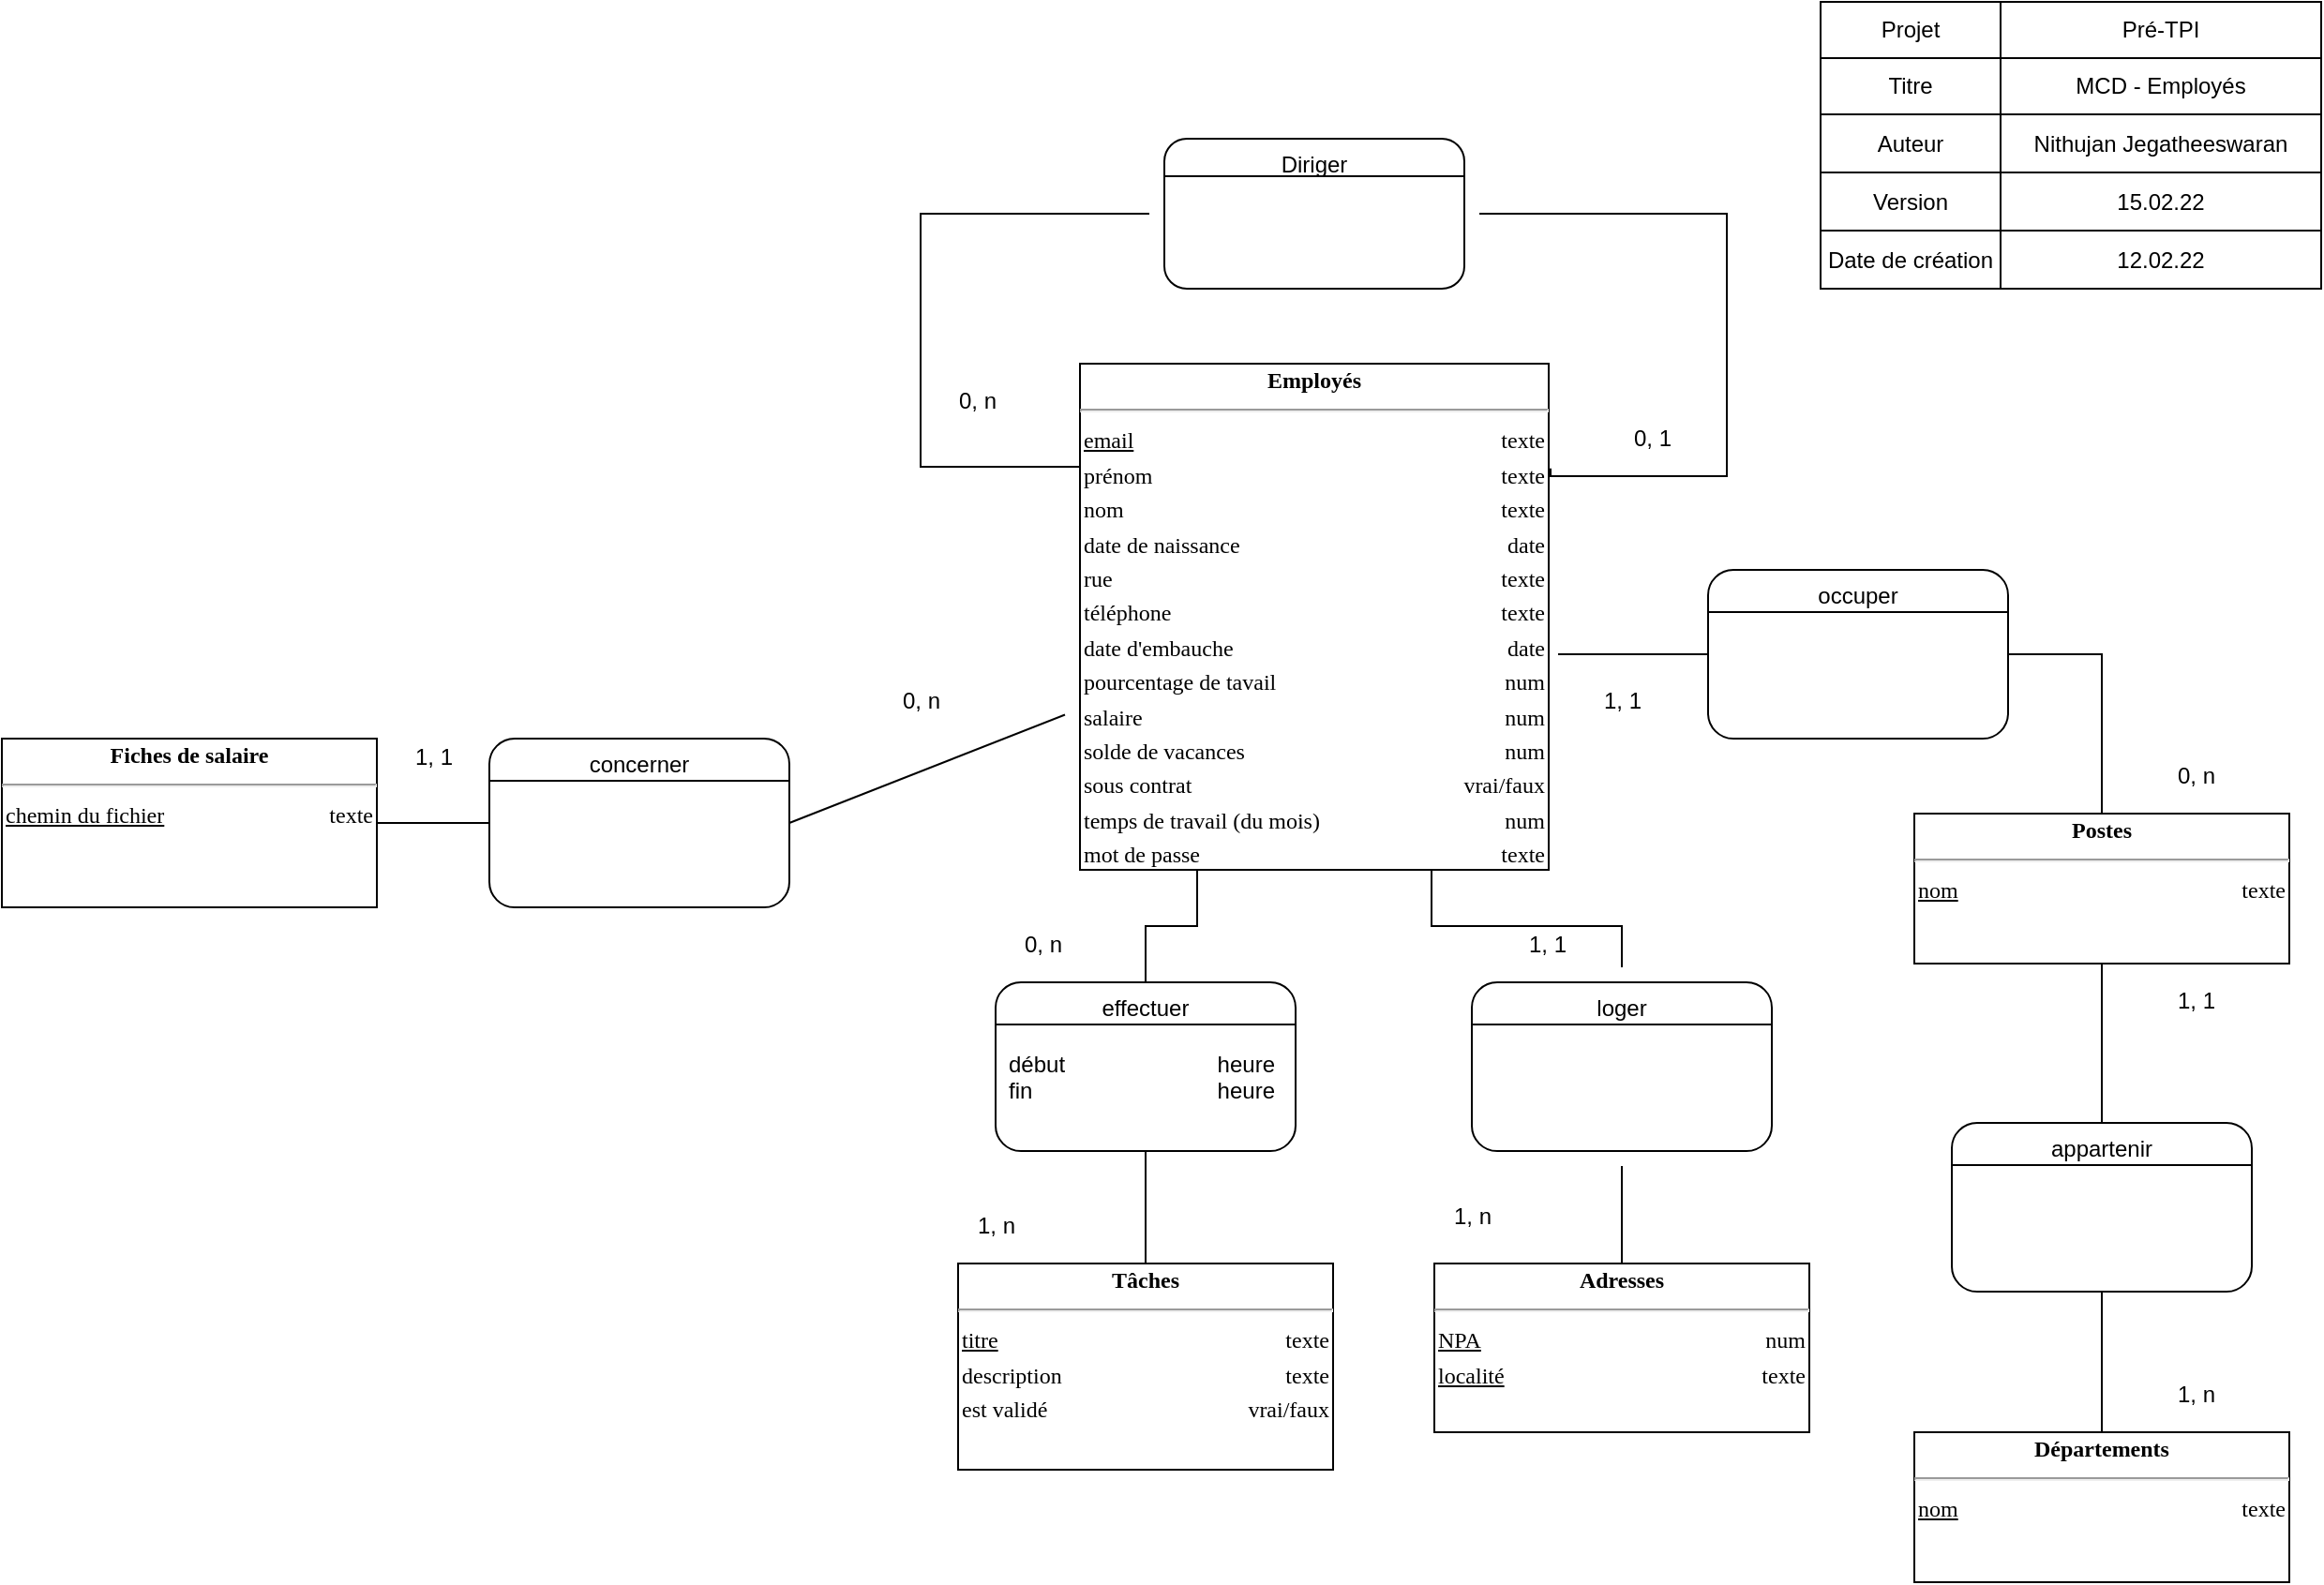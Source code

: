 <mxfile version="15.3.5" type="device"><diagram id="V-Ud5TNxVM2-4YyOtFe0" name="Page-1"><mxGraphModel dx="1913" dy="806" grid="1" gridSize="10" guides="1" tooltips="1" connect="1" arrows="1" fold="1" page="1" pageScale="1" pageWidth="827" pageHeight="1169" math="0" shadow="0"><root><mxCell id="0"/><mxCell id="1" parent="0"/><mxCell id="Qm6WtCGxYlNeTYdJmQU6-2" value="" style="shape=table;html=1;whiteSpace=wrap;startSize=0;container=1;collapsible=0;childLayout=tableLayout;align=right;hachureGap=4;pointerEvents=0;" parent="1" vertex="1"><mxGeometry x="520" y="7" width="267" height="153" as="geometry"/></mxCell><mxCell id="Qm6WtCGxYlNeTYdJmQU6-3" value="" style="shape=partialRectangle;html=1;whiteSpace=wrap;collapsible=0;dropTarget=0;pointerEvents=0;fillColor=none;top=0;left=0;bottom=0;right=0;points=[[0,0.5],[1,0.5]];portConstraint=eastwest;" parent="Qm6WtCGxYlNeTYdJmQU6-2" vertex="1"><mxGeometry width="267" height="30" as="geometry"/></mxCell><mxCell id="Qm6WtCGxYlNeTYdJmQU6-4" value="Projet" style="shape=partialRectangle;html=1;whiteSpace=wrap;connectable=0;fillColor=none;top=0;left=0;bottom=0;right=0;overflow=hidden;" parent="Qm6WtCGxYlNeTYdJmQU6-3" vertex="1"><mxGeometry width="96" height="30" as="geometry"><mxRectangle width="96" height="30" as="alternateBounds"/></mxGeometry></mxCell><mxCell id="Qm6WtCGxYlNeTYdJmQU6-5" value="Pré-TPI" style="shape=partialRectangle;html=1;whiteSpace=wrap;connectable=0;fillColor=none;top=0;left=0;bottom=0;right=0;overflow=hidden;" parent="Qm6WtCGxYlNeTYdJmQU6-3" vertex="1"><mxGeometry x="96" width="171" height="30" as="geometry"><mxRectangle width="171" height="30" as="alternateBounds"/></mxGeometry></mxCell><mxCell id="Qm6WtCGxYlNeTYdJmQU6-6" style="shape=partialRectangle;html=1;whiteSpace=wrap;collapsible=0;dropTarget=0;pointerEvents=0;fillColor=none;top=0;left=0;bottom=0;right=0;points=[[0,0.5],[1,0.5]];portConstraint=eastwest;" parent="Qm6WtCGxYlNeTYdJmQU6-2" vertex="1"><mxGeometry y="30" width="267" height="30" as="geometry"/></mxCell><mxCell id="Qm6WtCGxYlNeTYdJmQU6-7" value="Titre" style="shape=partialRectangle;html=1;whiteSpace=wrap;connectable=0;fillColor=none;top=0;left=0;bottom=0;right=0;overflow=hidden;" parent="Qm6WtCGxYlNeTYdJmQU6-6" vertex="1"><mxGeometry width="96" height="30" as="geometry"><mxRectangle width="96" height="30" as="alternateBounds"/></mxGeometry></mxCell><mxCell id="Qm6WtCGxYlNeTYdJmQU6-8" value="MCD - Employés" style="shape=partialRectangle;html=1;whiteSpace=wrap;connectable=0;fillColor=none;top=0;left=0;bottom=0;right=0;overflow=hidden;" parent="Qm6WtCGxYlNeTYdJmQU6-6" vertex="1"><mxGeometry x="96" width="171" height="30" as="geometry"><mxRectangle width="171" height="30" as="alternateBounds"/></mxGeometry></mxCell><mxCell id="Qm6WtCGxYlNeTYdJmQU6-9" value="" style="shape=partialRectangle;html=1;whiteSpace=wrap;collapsible=0;dropTarget=0;pointerEvents=0;fillColor=none;top=0;left=0;bottom=0;right=0;points=[[0,0.5],[1,0.5]];portConstraint=eastwest;" parent="Qm6WtCGxYlNeTYdJmQU6-2" vertex="1"><mxGeometry y="60" width="267" height="31" as="geometry"/></mxCell><mxCell id="Qm6WtCGxYlNeTYdJmQU6-10" value="Auteur" style="shape=partialRectangle;html=1;whiteSpace=wrap;connectable=0;fillColor=none;top=0;left=0;bottom=0;right=0;overflow=hidden;" parent="Qm6WtCGxYlNeTYdJmQU6-9" vertex="1"><mxGeometry width="96" height="31" as="geometry"><mxRectangle width="96" height="31" as="alternateBounds"/></mxGeometry></mxCell><mxCell id="Qm6WtCGxYlNeTYdJmQU6-11" value="Nithujan Jegatheeswaran" style="shape=partialRectangle;html=1;whiteSpace=wrap;connectable=0;fillColor=none;top=0;left=0;bottom=0;right=0;overflow=hidden;" parent="Qm6WtCGxYlNeTYdJmQU6-9" vertex="1"><mxGeometry x="96" width="171" height="31" as="geometry"><mxRectangle width="171" height="31" as="alternateBounds"/></mxGeometry></mxCell><mxCell id="Qm6WtCGxYlNeTYdJmQU6-12" value="" style="shape=partialRectangle;html=1;whiteSpace=wrap;collapsible=0;dropTarget=0;pointerEvents=0;fillColor=none;top=0;left=0;bottom=0;right=0;points=[[0,0.5],[1,0.5]];portConstraint=eastwest;" parent="Qm6WtCGxYlNeTYdJmQU6-2" vertex="1"><mxGeometry y="91" width="267" height="31" as="geometry"/></mxCell><mxCell id="Qm6WtCGxYlNeTYdJmQU6-13" value="Version" style="shape=partialRectangle;html=1;whiteSpace=wrap;connectable=0;fillColor=none;top=0;left=0;bottom=0;right=0;overflow=hidden;" parent="Qm6WtCGxYlNeTYdJmQU6-12" vertex="1"><mxGeometry width="96" height="31" as="geometry"><mxRectangle width="96" height="31" as="alternateBounds"/></mxGeometry></mxCell><mxCell id="Qm6WtCGxYlNeTYdJmQU6-14" value="15.02.22" style="shape=partialRectangle;html=1;whiteSpace=wrap;connectable=0;fillColor=none;top=0;left=0;bottom=0;right=0;overflow=hidden;" parent="Qm6WtCGxYlNeTYdJmQU6-12" vertex="1"><mxGeometry x="96" width="171" height="31" as="geometry"><mxRectangle width="171" height="31" as="alternateBounds"/></mxGeometry></mxCell><mxCell id="K7MLKKGVCe2oLe1NoZ88-1" style="shape=partialRectangle;html=1;whiteSpace=wrap;collapsible=0;dropTarget=0;pointerEvents=0;fillColor=none;top=0;left=0;bottom=0;right=0;points=[[0,0.5],[1,0.5]];portConstraint=eastwest;" parent="Qm6WtCGxYlNeTYdJmQU6-2" vertex="1"><mxGeometry y="122" width="267" height="31" as="geometry"/></mxCell><mxCell id="K7MLKKGVCe2oLe1NoZ88-2" value="Date de création" style="shape=partialRectangle;html=1;whiteSpace=wrap;connectable=0;fillColor=none;top=0;left=0;bottom=0;right=0;overflow=hidden;" parent="K7MLKKGVCe2oLe1NoZ88-1" vertex="1"><mxGeometry width="96" height="31" as="geometry"><mxRectangle width="96" height="31" as="alternateBounds"/></mxGeometry></mxCell><mxCell id="K7MLKKGVCe2oLe1NoZ88-3" value="12.02.22" style="shape=partialRectangle;html=1;whiteSpace=wrap;connectable=0;fillColor=none;top=0;left=0;bottom=0;right=0;overflow=hidden;" parent="K7MLKKGVCe2oLe1NoZ88-1" vertex="1"><mxGeometry x="96" width="171" height="31" as="geometry"><mxRectangle width="171" height="31" as="alternateBounds"/></mxGeometry></mxCell><mxCell id="Qm6WtCGxYlNeTYdJmQU6-1" value="&lt;div style=&quot;box-sizing: border-box ; width: 100% ; padding: 2px&quot;&gt;&lt;span style=&quot;background-color: rgb(255 , 255 , 255)&quot;&gt;&lt;b&gt;Employés&lt;/b&gt;&lt;/span&gt;&lt;/div&gt;&lt;hr&gt;&lt;table style=&quot;width: 100% ; font-size: 1em&quot; cellpadding=&quot;2&quot; cellspacing=&quot;0&quot;&gt;&lt;tbody&gt;&lt;tr&gt;&lt;td style=&quot;text-align: left&quot;&gt;&lt;u&gt;email&lt;/u&gt;&lt;br&gt;&lt;/td&gt;&lt;td style=&quot;text-align: right&quot;&gt;texte&lt;/td&gt;&lt;/tr&gt;&lt;tr&gt;&lt;td style=&quot;text-align: left&quot;&gt;prénom&lt;/td&gt;&lt;td style=&quot;text-align: right&quot;&gt;texte&lt;br&gt;&lt;/td&gt;&lt;/tr&gt;&lt;tr&gt;&lt;td style=&quot;text-align: left&quot;&gt;nom&lt;br&gt;&lt;/td&gt;&lt;td style=&quot;text-align: right&quot;&gt;texte&lt;br&gt;&lt;/td&gt;&lt;/tr&gt;&lt;tr&gt;&lt;td style=&quot;text-align: left&quot;&gt;date de naissance&lt;/td&gt;&lt;td style=&quot;text-align: right&quot;&gt;date&lt;/td&gt;&lt;/tr&gt;&lt;tr&gt;&lt;td style=&quot;text-align: left&quot;&gt;rue&lt;/td&gt;&lt;td style=&quot;text-align: right&quot;&gt;texte&lt;/td&gt;&lt;/tr&gt;&lt;tr&gt;&lt;td style=&quot;text-align: left&quot;&gt;téléphone&lt;/td&gt;&lt;td style=&quot;text-align: right&quot;&gt;texte&lt;/td&gt;&lt;/tr&gt;&lt;tr&gt;&lt;td style=&quot;text-align: left&quot;&gt;date d'embauche&lt;br&gt;&lt;/td&gt;&lt;td style=&quot;text-align: right&quot;&gt;date&lt;/td&gt;&lt;/tr&gt;&lt;tr&gt;&lt;td style=&quot;text-align: left&quot;&gt;pourcentage de tavail&lt;/td&gt;&lt;td style=&quot;text-align: right&quot;&gt;num&lt;/td&gt;&lt;/tr&gt;&lt;tr&gt;&lt;td style=&quot;text-align: left&quot;&gt;salaire&lt;/td&gt;&lt;td style=&quot;text-align: right&quot;&gt;num&lt;/td&gt;&lt;/tr&gt;&lt;tr&gt;&lt;td style=&quot;text-align: left&quot;&gt;solde de vacances&lt;/td&gt;&lt;td style=&quot;text-align: right&quot;&gt;num&lt;/td&gt;&lt;/tr&gt;&lt;tr&gt;&lt;td style=&quot;text-align: left&quot;&gt;sous contrat&lt;/td&gt;&lt;td style=&quot;text-align: right&quot;&gt;vrai/faux&lt;/td&gt;&lt;/tr&gt;&lt;tr&gt;&lt;td style=&quot;text-align: left&quot;&gt;temps de travail (du mois)&lt;/td&gt;&lt;td style=&quot;text-align: right&quot;&gt;num&lt;/td&gt;&lt;/tr&gt;&lt;tr&gt;&lt;td style=&quot;text-align: left&quot;&gt;mot de passe&lt;/td&gt;&lt;td style=&quot;text-align: right&quot;&gt;texte&lt;/td&gt;&lt;/tr&gt;&lt;/tbody&gt;&lt;/table&gt;" style="verticalAlign=top;align=center;overflow=fill;html=1;rounded=0;shadow=0;comic=0;labelBackgroundColor=none;strokeColor=#000000;strokeWidth=1;fillColor=#ffffff;fontFamily=Verdana;fontSize=12;fontColor=#000000;hachureGap=4;pointerEvents=0;" parent="1" vertex="1"><mxGeometry x="125" y="200" width="250" height="270" as="geometry"/></mxCell><mxCell id="keMtn2COpvC-R3lrt0h9-1" value="&lt;div style=&quot;box-sizing: border-box ; width: 100% ; padding: 2px&quot;&gt;&lt;span style=&quot;background-color: rgb(255 , 255 , 255)&quot;&gt;&lt;b&gt;Adresses&lt;/b&gt;&lt;/span&gt;&lt;/div&gt;&lt;hr&gt;&lt;table style=&quot;width: 100% ; font-size: 1em&quot; cellpadding=&quot;2&quot; cellspacing=&quot;0&quot;&gt;&lt;tbody&gt;&lt;tr&gt;&lt;td style=&quot;text-align: left&quot;&gt;&lt;u&gt;NPA&lt;/u&gt;&lt;/td&gt;&lt;td style=&quot;text-align: right&quot;&gt;num&lt;br&gt;&lt;/td&gt;&lt;/tr&gt;&lt;tr&gt;&lt;td style=&quot;text-align: left&quot;&gt;&lt;u&gt;localité&lt;/u&gt;&lt;/td&gt;&lt;td style=&quot;text-align: right&quot;&gt;texte&lt;br&gt;&lt;/td&gt;&lt;/tr&gt;&lt;/tbody&gt;&lt;/table&gt;" style="verticalAlign=top;align=center;overflow=fill;html=1;rounded=0;shadow=0;comic=0;labelBackgroundColor=none;strokeColor=#000000;strokeWidth=1;fillColor=#ffffff;fontFamily=Verdana;fontSize=12;fontColor=#000000;hachureGap=4;pointerEvents=0;" parent="1" vertex="1"><mxGeometry x="314" y="680" width="200" height="90" as="geometry"/></mxCell><mxCell id="keMtn2COpvC-R3lrt0h9-5" style="edgeStyle=orthogonalEdgeStyle;rounded=0;orthogonalLoop=1;jettySize=auto;html=1;endArrow=none;startSize=14;endSize=14;sourcePerimeterSpacing=8;targetPerimeterSpacing=8;endFill=0;entryX=0;entryY=0.25;entryDx=0;entryDy=0;" parent="1" source="keMtn2COpvC-R3lrt0h9-2" target="Qm6WtCGxYlNeTYdJmQU6-1" edge="1"><mxGeometry relative="1" as="geometry"><mxPoint x="152" y="255" as="targetPoint"/><Array as="points"><mxPoint x="40" y="120"/><mxPoint x="40" y="255"/></Array></mxGeometry></mxCell><mxCell id="keMtn2COpvC-R3lrt0h9-6" style="edgeStyle=orthogonalEdgeStyle;rounded=0;orthogonalLoop=1;jettySize=auto;html=1;endArrow=none;endFill=0;startSize=14;endSize=14;sourcePerimeterSpacing=8;targetPerimeterSpacing=8;entryX=1.004;entryY=0.207;entryDx=0;entryDy=0;entryPerimeter=0;" parent="1" source="keMtn2COpvC-R3lrt0h9-2" target="Qm6WtCGxYlNeTYdJmQU6-1" edge="1"><mxGeometry relative="1" as="geometry"><mxPoint x="350" y="260" as="targetPoint"/><Array as="points"><mxPoint x="470" y="120"/><mxPoint x="470" y="260"/><mxPoint x="376" y="260"/></Array></mxGeometry></mxCell><mxCell id="keMtn2COpvC-R3lrt0h9-2" value="Diriger" style="rounded=1;whiteSpace=wrap;html=1;verticalAlign=top;hachureGap=4;pointerEvents=0;" parent="1" vertex="1"><mxGeometry x="170" y="80" width="160" height="80" as="geometry"/></mxCell><mxCell id="keMtn2COpvC-R3lrt0h9-3" value="&lt;div style=&quot;box-sizing: border-box ; width: 100% ; padding: 2px&quot;&gt;&lt;span style=&quot;background-color: rgb(255 , 255 , 255)&quot;&gt;&lt;b&gt;Départements&lt;/b&gt;&lt;/span&gt;&lt;/div&gt;&lt;hr&gt;&lt;table style=&quot;width: 100% ; font-size: 1em&quot; cellpadding=&quot;2&quot; cellspacing=&quot;0&quot;&gt;&lt;tbody&gt;&lt;tr&gt;&lt;td style=&quot;text-align: left&quot;&gt;&lt;u&gt;nom&lt;/u&gt;&lt;/td&gt;&lt;td style=&quot;text-align: right&quot;&gt;texte&lt;br&gt;&lt;/td&gt;&lt;/tr&gt;&lt;/tbody&gt;&lt;/table&gt;" style="verticalAlign=top;align=center;overflow=fill;html=1;rounded=0;shadow=0;comic=0;labelBackgroundColor=none;strokeColor=#000000;strokeWidth=1;fillColor=#ffffff;fontFamily=Verdana;fontSize=12;fontColor=#000000;hachureGap=4;pointerEvents=0;" parent="1" vertex="1"><mxGeometry x="570" y="770" width="200" height="80" as="geometry"/></mxCell><mxCell id="keMtn2COpvC-R3lrt0h9-7" value="0, n" style="text;html=1;align=center;verticalAlign=middle;resizable=0;points=[];autosize=1;strokeColor=none;fillColor=none;" parent="1" vertex="1"><mxGeometry x="50" y="210" width="40" height="20" as="geometry"/></mxCell><mxCell id="keMtn2COpvC-R3lrt0h9-8" value="0, 1" style="text;html=1;align=center;verticalAlign=middle;resizable=0;points=[];autosize=1;strokeColor=none;fillColor=none;" parent="1" vertex="1"><mxGeometry x="410" y="230" width="40" height="20" as="geometry"/></mxCell><mxCell id="keMtn2COpvC-R3lrt0h9-11" style="edgeStyle=orthogonalEdgeStyle;rounded=0;orthogonalLoop=1;jettySize=auto;html=1;endArrow=none;endFill=0;startSize=14;endSize=14;sourcePerimeterSpacing=8;targetPerimeterSpacing=8;entryX=0.75;entryY=1;entryDx=0;entryDy=0;" parent="1" source="keMtn2COpvC-R3lrt0h9-9" target="Qm6WtCGxYlNeTYdJmQU6-1" edge="1"><mxGeometry relative="1" as="geometry"><mxPoint x="180" y="470" as="targetPoint"/></mxGeometry></mxCell><mxCell id="keMtn2COpvC-R3lrt0h9-12" style="edgeStyle=orthogonalEdgeStyle;rounded=0;orthogonalLoop=1;jettySize=auto;html=1;entryX=0.5;entryY=0;entryDx=0;entryDy=0;endArrow=none;endFill=0;startSize=14;endSize=14;sourcePerimeterSpacing=8;targetPerimeterSpacing=8;" parent="1" source="keMtn2COpvC-R3lrt0h9-9" target="keMtn2COpvC-R3lrt0h9-1" edge="1"><mxGeometry relative="1" as="geometry"/></mxCell><mxCell id="keMtn2COpvC-R3lrt0h9-9" value="loger" style="rounded=1;whiteSpace=wrap;html=1;verticalAlign=top;hachureGap=4;pointerEvents=0;" parent="1" vertex="1"><mxGeometry x="334" y="530" width="160" height="90" as="geometry"/></mxCell><mxCell id="keMtn2COpvC-R3lrt0h9-13" value="1, 1" style="text;html=1;align=center;verticalAlign=middle;resizable=0;points=[];autosize=1;strokeColor=none;fillColor=none;" parent="1" vertex="1"><mxGeometry x="354" y="500" width="40" height="20" as="geometry"/></mxCell><mxCell id="keMtn2COpvC-R3lrt0h9-14" value="1, n" style="text;html=1;align=center;verticalAlign=middle;resizable=0;points=[];autosize=1;strokeColor=none;fillColor=none;" parent="1" vertex="1"><mxGeometry x="314" y="644.5" width="40" height="20" as="geometry"/></mxCell><mxCell id="keMtn2COpvC-R3lrt0h9-20" style="edgeStyle=none;rounded=0;orthogonalLoop=1;jettySize=auto;html=1;exitX=0;exitY=0.25;exitDx=0;exitDy=0;entryX=1;entryY=0.25;entryDx=0;entryDy=0;endArrow=none;endFill=0;startSize=14;endSize=14;sourcePerimeterSpacing=8;targetPerimeterSpacing=8;" parent="1" source="keMtn2COpvC-R3lrt0h9-2" target="keMtn2COpvC-R3lrt0h9-2" edge="1"><mxGeometry relative="1" as="geometry"/></mxCell><mxCell id="keMtn2COpvC-R3lrt0h9-22" style="edgeStyle=none;rounded=0;orthogonalLoop=1;jettySize=auto;html=1;exitX=1;exitY=0.25;exitDx=0;exitDy=0;entryX=0;entryY=0.25;entryDx=0;entryDy=0;endArrow=none;endFill=0;startSize=14;endSize=14;sourcePerimeterSpacing=8;targetPerimeterSpacing=8;" parent="1" source="keMtn2COpvC-R3lrt0h9-9" target="keMtn2COpvC-R3lrt0h9-9" edge="1"><mxGeometry relative="1" as="geometry"/></mxCell><mxCell id="cqUwvmv_VaDBlY7Lb0E9-7" style="edgeStyle=none;rounded=0;orthogonalLoop=1;jettySize=auto;html=1;exitX=0;exitY=0.5;exitDx=0;exitDy=0;entryX=1.02;entryY=0.574;entryDx=0;entryDy=0;entryPerimeter=0;endArrow=none;endFill=0;startSize=14;endSize=14;sourcePerimeterSpacing=8;targetPerimeterSpacing=8;" parent="1" source="cqUwvmv_VaDBlY7Lb0E9-1" target="Qm6WtCGxYlNeTYdJmQU6-1" edge="1"><mxGeometry relative="1" as="geometry"/></mxCell><mxCell id="cqUwvmv_VaDBlY7Lb0E9-1" value="occuper" style="rounded=1;whiteSpace=wrap;html=1;verticalAlign=top;hachureGap=4;pointerEvents=0;" parent="1" vertex="1"><mxGeometry x="460" y="310" width="160" height="90" as="geometry"/></mxCell><mxCell id="cqUwvmv_VaDBlY7Lb0E9-2" style="edgeStyle=none;curved=1;rounded=0;orthogonalLoop=1;jettySize=auto;html=1;exitX=0;exitY=0.25;exitDx=0;exitDy=0;entryX=1;entryY=0.25;entryDx=0;entryDy=0;endArrow=none;startSize=14;endSize=14;sourcePerimeterSpacing=8;targetPerimeterSpacing=8;endFill=0;" parent="1" source="cqUwvmv_VaDBlY7Lb0E9-1" target="cqUwvmv_VaDBlY7Lb0E9-1" edge="1"><mxGeometry relative="1" as="geometry"/></mxCell><mxCell id="cqUwvmv_VaDBlY7Lb0E9-4" style="edgeStyle=orthogonalEdgeStyle;rounded=0;orthogonalLoop=1;jettySize=auto;html=1;exitX=0.5;exitY=0;exitDx=0;exitDy=0;endArrow=none;endFill=0;startSize=14;endSize=14;sourcePerimeterSpacing=8;targetPerimeterSpacing=8;entryX=1;entryY=0.5;entryDx=0;entryDy=0;" parent="1" source="cqUwvmv_VaDBlY7Lb0E9-3" target="cqUwvmv_VaDBlY7Lb0E9-1" edge="1"><mxGeometry relative="1" as="geometry"><mxPoint x="580" y="120" as="targetPoint"/></mxGeometry></mxCell><mxCell id="cqUwvmv_VaDBlY7Lb0E9-8" style="edgeStyle=orthogonalEdgeStyle;rounded=0;orthogonalLoop=1;jettySize=auto;html=1;exitX=0.5;exitY=1;exitDx=0;exitDy=0;entryX=0.5;entryY=0;entryDx=0;entryDy=0;endArrow=none;endFill=0;startSize=14;endSize=14;sourcePerimeterSpacing=8;targetPerimeterSpacing=8;" parent="1" source="cqUwvmv_VaDBlY7Lb0E9-3" target="cqUwvmv_VaDBlY7Lb0E9-5" edge="1"><mxGeometry relative="1" as="geometry"/></mxCell><mxCell id="cqUwvmv_VaDBlY7Lb0E9-3" value="&lt;div style=&quot;box-sizing: border-box ; width: 100% ; padding: 2px&quot;&gt;&lt;span style=&quot;background-color: rgb(255 , 255 , 255)&quot;&gt;&lt;b&gt;Postes&lt;/b&gt;&lt;/span&gt;&lt;/div&gt;&lt;hr&gt;&lt;table style=&quot;width: 100% ; font-size: 1em&quot; cellpadding=&quot;2&quot; cellspacing=&quot;0&quot;&gt;&lt;tbody&gt;&lt;tr&gt;&lt;td style=&quot;text-align: left&quot;&gt;&lt;u&gt;nom&lt;/u&gt;&lt;/td&gt;&lt;td style=&quot;text-align: right&quot;&gt;texte&lt;br&gt;&lt;/td&gt;&lt;/tr&gt;&lt;/tbody&gt;&lt;/table&gt;" style="verticalAlign=top;align=center;overflow=fill;html=1;rounded=0;shadow=0;comic=0;labelBackgroundColor=none;strokeColor=#000000;strokeWidth=1;fillColor=#ffffff;fontFamily=Verdana;fontSize=12;fontColor=#000000;hachureGap=4;pointerEvents=0;" parent="1" vertex="1"><mxGeometry x="570" y="440" width="200" height="80" as="geometry"/></mxCell><mxCell id="cqUwvmv_VaDBlY7Lb0E9-9" style="edgeStyle=orthogonalEdgeStyle;rounded=0;orthogonalLoop=1;jettySize=auto;html=1;exitX=0.5;exitY=1;exitDx=0;exitDy=0;entryX=0.5;entryY=0;entryDx=0;entryDy=0;endArrow=none;endFill=0;startSize=14;endSize=14;sourcePerimeterSpacing=8;targetPerimeterSpacing=8;" parent="1" source="cqUwvmv_VaDBlY7Lb0E9-5" target="keMtn2COpvC-R3lrt0h9-3" edge="1"><mxGeometry relative="1" as="geometry"/></mxCell><mxCell id="cqUwvmv_VaDBlY7Lb0E9-5" value="appartenir" style="rounded=1;whiteSpace=wrap;html=1;verticalAlign=top;hachureGap=4;pointerEvents=0;" parent="1" vertex="1"><mxGeometry x="590" y="605" width="160" height="90" as="geometry"/></mxCell><mxCell id="cqUwvmv_VaDBlY7Lb0E9-6" style="rounded=0;orthogonalLoop=1;jettySize=auto;html=1;exitX=0;exitY=0.25;exitDx=0;exitDy=0;endArrow=none;endFill=0;startSize=14;endSize=14;sourcePerimeterSpacing=8;targetPerimeterSpacing=8;entryX=1;entryY=0.25;entryDx=0;entryDy=0;" parent="1" source="cqUwvmv_VaDBlY7Lb0E9-5" target="cqUwvmv_VaDBlY7Lb0E9-5" edge="1"><mxGeometry relative="1" as="geometry"><mxPoint x="640" y="613" as="targetPoint"/></mxGeometry></mxCell><mxCell id="cqUwvmv_VaDBlY7Lb0E9-10" value="1, n" style="text;html=1;align=center;verticalAlign=middle;resizable=0;points=[];autosize=1;strokeColor=none;fillColor=none;" parent="1" vertex="1"><mxGeometry x="700" y="740" width="40" height="20" as="geometry"/></mxCell><mxCell id="cqUwvmv_VaDBlY7Lb0E9-11" value="1, 1" style="text;html=1;align=center;verticalAlign=middle;resizable=0;points=[];autosize=1;strokeColor=none;fillColor=none;" parent="1" vertex="1"><mxGeometry x="700" y="530" width="40" height="20" as="geometry"/></mxCell><mxCell id="cqUwvmv_VaDBlY7Lb0E9-12" value="0, n" style="text;html=1;align=center;verticalAlign=middle;resizable=0;points=[];autosize=1;strokeColor=none;fillColor=none;" parent="1" vertex="1"><mxGeometry x="700" y="410" width="40" height="20" as="geometry"/></mxCell><mxCell id="cqUwvmv_VaDBlY7Lb0E9-13" value="1, 1" style="text;html=1;align=center;verticalAlign=middle;resizable=0;points=[];autosize=1;strokeColor=none;fillColor=none;" parent="1" vertex="1"><mxGeometry x="394" y="370" width="40" height="20" as="geometry"/></mxCell><mxCell id="R8zShByKbZ75zJTtVkej-5" style="edgeStyle=orthogonalEdgeStyle;rounded=0;orthogonalLoop=1;jettySize=auto;html=1;exitX=0.5;exitY=0;exitDx=0;exitDy=0;entryX=0.5;entryY=1;entryDx=0;entryDy=0;endArrow=none;endFill=0;startSize=14;endSize=14;sourcePerimeterSpacing=8;targetPerimeterSpacing=8;" parent="1" source="R8zShByKbZ75zJTtVkej-1" target="R8zShByKbZ75zJTtVkej-2" edge="1"><mxGeometry relative="1" as="geometry"/></mxCell><mxCell id="R8zShByKbZ75zJTtVkej-1" value="&lt;div style=&quot;box-sizing: border-box ; width: 100% ; padding: 2px&quot;&gt;&lt;span style=&quot;background-color: rgb(255 , 255 , 255)&quot;&gt;&lt;b&gt;Tâches&lt;/b&gt;&lt;/span&gt;&lt;/div&gt;&lt;hr&gt;&lt;table style=&quot;width: 100% ; font-size: 1em&quot; cellpadding=&quot;2&quot; cellspacing=&quot;0&quot;&gt;&lt;tbody&gt;&lt;tr&gt;&lt;td style=&quot;text-align: left&quot;&gt;&lt;u&gt;titre&lt;/u&gt;&lt;/td&gt;&lt;td style=&quot;text-align: right&quot;&gt;texte&lt;br&gt;&lt;/td&gt;&lt;/tr&gt;&lt;tr&gt;&lt;td style=&quot;text-align: left&quot;&gt;description&lt;/td&gt;&lt;td style=&quot;text-align: right&quot;&gt;texte&lt;/td&gt;&lt;/tr&gt;&lt;tr&gt;&lt;td style=&quot;text-align: left&quot;&gt;est validé&lt;/td&gt;&lt;td style=&quot;text-align: right&quot;&gt;vrai/faux&lt;/td&gt;&lt;/tr&gt;&lt;/tbody&gt;&lt;/table&gt;" style="verticalAlign=top;align=center;overflow=fill;html=1;rounded=0;shadow=0;comic=0;labelBackgroundColor=none;strokeColor=#000000;strokeWidth=1;fillColor=#ffffff;fontFamily=Verdana;fontSize=12;fontColor=#000000;hachureGap=4;pointerEvents=0;" parent="1" vertex="1"><mxGeometry x="60" y="680" width="200" height="110" as="geometry"/></mxCell><mxCell id="R8zShByKbZ75zJTtVkej-4" style="edgeStyle=orthogonalEdgeStyle;rounded=0;orthogonalLoop=1;jettySize=auto;html=1;exitX=0.5;exitY=0;exitDx=0;exitDy=0;entryX=0.25;entryY=1;entryDx=0;entryDy=0;endArrow=none;endFill=0;startSize=14;endSize=14;sourcePerimeterSpacing=8;targetPerimeterSpacing=8;" parent="1" source="R8zShByKbZ75zJTtVkej-2" target="Qm6WtCGxYlNeTYdJmQU6-1" edge="1"><mxGeometry relative="1" as="geometry"/></mxCell><mxCell id="R8zShByKbZ75zJTtVkej-2" value="effectuer" style="rounded=1;whiteSpace=wrap;html=1;verticalAlign=top;hachureGap=4;pointerEvents=0;" parent="1" vertex="1"><mxGeometry x="80" y="530" width="160" height="90" as="geometry"/></mxCell><mxCell id="R8zShByKbZ75zJTtVkej-3" style="edgeStyle=none;curved=1;rounded=0;orthogonalLoop=1;jettySize=auto;html=1;exitX=0;exitY=0.25;exitDx=0;exitDy=0;entryX=1;entryY=0.25;entryDx=0;entryDy=0;endArrow=none;startSize=14;endSize=14;sourcePerimeterSpacing=8;targetPerimeterSpacing=8;endFill=0;" parent="1" source="R8zShByKbZ75zJTtVkej-2" target="R8zShByKbZ75zJTtVkej-2" edge="1"><mxGeometry relative="1" as="geometry"/></mxCell><mxCell id="R8zShByKbZ75zJTtVkej-6" value="0, n" style="text;html=1;align=center;verticalAlign=middle;resizable=0;points=[];autosize=1;strokeColor=none;fillColor=none;" parent="1" vertex="1"><mxGeometry x="85" y="500" width="40" height="20" as="geometry"/></mxCell><mxCell id="R8zShByKbZ75zJTtVkej-7" value="1, n" style="text;html=1;align=center;verticalAlign=middle;resizable=0;points=[];autosize=1;strokeColor=none;fillColor=none;" parent="1" vertex="1"><mxGeometry x="60" y="650" width="40" height="20" as="geometry"/></mxCell><mxCell id="R8zShByKbZ75zJTtVkej-24" value="&lt;br&gt;" style="text;html=1;align=center;verticalAlign=middle;resizable=0;points=[];autosize=1;strokeColor=none;fillColor=none;" parent="1" vertex="1"><mxGeometry x="30" y="480" width="20" height="20" as="geometry"/></mxCell><mxCell id="R8zShByKbZ75zJTtVkej-27" value="début&lt;br&gt;fin" style="text;html=1;align=left;verticalAlign=top;resizable=0;points=[];autosize=1;strokeColor=none;fillColor=none;" parent="1" vertex="1"><mxGeometry x="85" y="560" width="50" height="30" as="geometry"/></mxCell><mxCell id="R8zShByKbZ75zJTtVkej-28" value="heure&lt;br&gt;heure" style="text;html=1;align=right;verticalAlign=top;resizable=0;points=[];autosize=1;strokeColor=none;fillColor=none;" parent="1" vertex="1"><mxGeometry x="180" y="560" width="50" height="30" as="geometry"/></mxCell><mxCell id="7eEuOC4HyYbOwRZFyZ7b-1" value="&lt;div style=&quot;box-sizing: border-box ; width: 100% ; padding: 2px&quot;&gt;&lt;span style=&quot;background-color: rgb(255 , 255 , 255)&quot;&gt;&lt;b&gt;Fiches de salaire&lt;/b&gt;&lt;/span&gt;&lt;/div&gt;&lt;hr&gt;&lt;table style=&quot;width: 100% ; font-size: 1em&quot; cellpadding=&quot;2&quot; cellspacing=&quot;0&quot;&gt;&lt;tbody&gt;&lt;tr&gt;&lt;td style=&quot;text-align: left&quot;&gt;&lt;u&gt;chemin du fichier&lt;/u&gt;&lt;/td&gt;&lt;td style=&quot;text-align: right&quot;&gt;texte&lt;br&gt;&lt;/td&gt;&lt;/tr&gt;&lt;/tbody&gt;&lt;/table&gt;" style="verticalAlign=top;align=center;overflow=fill;html=1;rounded=0;shadow=0;comic=0;labelBackgroundColor=none;strokeColor=#000000;strokeWidth=1;fillColor=#ffffff;fontFamily=Verdana;fontSize=12;fontColor=#000000;hachureGap=4;pointerEvents=0;" vertex="1" parent="1"><mxGeometry x="-450" y="400" width="200" height="90" as="geometry"/></mxCell><mxCell id="7eEuOC4HyYbOwRZFyZ7b-4" style="edgeStyle=none;curved=1;rounded=0;orthogonalLoop=1;jettySize=auto;html=1;exitX=1;exitY=0.5;exitDx=0;exitDy=0;endArrow=none;endFill=0;startSize=14;endSize=14;sourcePerimeterSpacing=8;targetPerimeterSpacing=8;" edge="1" parent="1" source="7eEuOC4HyYbOwRZFyZ7b-2" target="Qm6WtCGxYlNeTYdJmQU6-1"><mxGeometry relative="1" as="geometry"/></mxCell><mxCell id="7eEuOC4HyYbOwRZFyZ7b-5" style="edgeStyle=none;curved=1;rounded=0;orthogonalLoop=1;jettySize=auto;html=1;exitX=0;exitY=0.5;exitDx=0;exitDy=0;entryX=1;entryY=0.5;entryDx=0;entryDy=0;endArrow=none;endFill=0;startSize=14;endSize=14;sourcePerimeterSpacing=8;targetPerimeterSpacing=8;" edge="1" parent="1" source="7eEuOC4HyYbOwRZFyZ7b-2" target="7eEuOC4HyYbOwRZFyZ7b-1"><mxGeometry relative="1" as="geometry"/></mxCell><mxCell id="7eEuOC4HyYbOwRZFyZ7b-2" value="concerner" style="rounded=1;whiteSpace=wrap;html=1;verticalAlign=top;hachureGap=4;pointerEvents=0;" vertex="1" parent="1"><mxGeometry x="-190" y="400" width="160" height="90" as="geometry"/></mxCell><mxCell id="7eEuOC4HyYbOwRZFyZ7b-3" style="edgeStyle=none;curved=1;rounded=0;orthogonalLoop=1;jettySize=auto;html=1;exitX=0;exitY=0.25;exitDx=0;exitDy=0;entryX=1;entryY=0.25;entryDx=0;entryDy=0;endArrow=none;startSize=14;endSize=14;sourcePerimeterSpacing=8;targetPerimeterSpacing=8;endFill=0;" edge="1" parent="1" source="7eEuOC4HyYbOwRZFyZ7b-2" target="7eEuOC4HyYbOwRZFyZ7b-2"><mxGeometry relative="1" as="geometry"/></mxCell><mxCell id="7eEuOC4HyYbOwRZFyZ7b-6" value="0, n" style="text;html=1;align=center;verticalAlign=middle;resizable=0;points=[];autosize=1;strokeColor=none;fillColor=none;" vertex="1" parent="1"><mxGeometry x="20" y="370" width="40" height="20" as="geometry"/></mxCell><mxCell id="7eEuOC4HyYbOwRZFyZ7b-7" value="1, 1" style="text;html=1;align=center;verticalAlign=middle;resizable=0;points=[];autosize=1;strokeColor=none;fillColor=none;" vertex="1" parent="1"><mxGeometry x="-240" y="400" width="40" height="20" as="geometry"/></mxCell></root></mxGraphModel></diagram></mxfile>